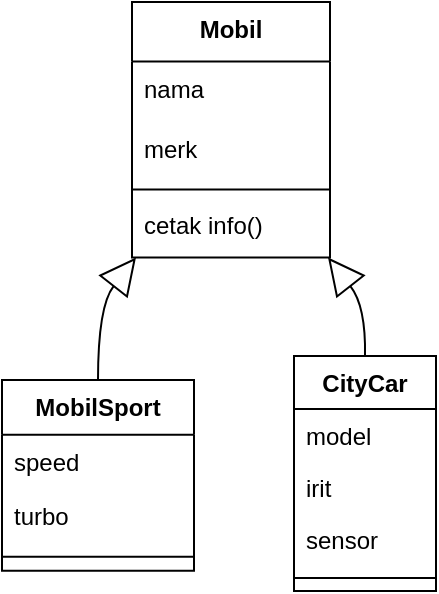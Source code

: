 <mxfile version="24.6.1" type="device">
  <diagram name="Page-1" id="HqznSrjni6mMekY7EWhB">
    <mxGraphModel dx="691" dy="421" grid="1" gridSize="10" guides="1" tooltips="1" connect="1" arrows="1" fold="1" page="1" pageScale="1" pageWidth="850" pageHeight="1100" math="0" shadow="0">
      <root>
        <mxCell id="0" />
        <mxCell id="1" parent="0" />
        <mxCell id="yGTgXKmS1KsHSbo8odJj-112" value="Mobil" style="swimlane;fontStyle=1;align=center;verticalAlign=top;childLayout=stackLayout;horizontal=1;startSize=29.75;horizontalStack=0;resizeParent=1;resizeParentMax=0;resizeLast=0;collapsible=0;marginBottom=0;" vertex="1" parent="1">
          <mxGeometry x="175" y="20" width="99" height="127.75" as="geometry" />
        </mxCell>
        <mxCell id="yGTgXKmS1KsHSbo8odJj-113" value="nama" style="text;strokeColor=none;fillColor=none;align=left;verticalAlign=top;spacingLeft=4;spacingRight=4;overflow=hidden;rotatable=0;points=[[0,0.5],[1,0.5]];portConstraint=eastwest;" vertex="1" parent="yGTgXKmS1KsHSbo8odJj-112">
          <mxGeometry y="29.75" width="99" height="30" as="geometry" />
        </mxCell>
        <mxCell id="yGTgXKmS1KsHSbo8odJj-114" value="merk" style="text;strokeColor=none;fillColor=none;align=left;verticalAlign=top;spacingLeft=4;spacingRight=4;overflow=hidden;rotatable=0;points=[[0,0.5],[1,0.5]];portConstraint=eastwest;" vertex="1" parent="yGTgXKmS1KsHSbo8odJj-112">
          <mxGeometry y="59.75" width="99" height="30" as="geometry" />
        </mxCell>
        <mxCell id="yGTgXKmS1KsHSbo8odJj-115" style="line;strokeWidth=1;fillColor=none;align=left;verticalAlign=middle;spacingTop=-1;spacingLeft=3;spacingRight=3;rotatable=0;labelPosition=right;points=[];portConstraint=eastwest;strokeColor=inherit;" vertex="1" parent="yGTgXKmS1KsHSbo8odJj-112">
          <mxGeometry y="89.75" width="99" height="8" as="geometry" />
        </mxCell>
        <mxCell id="yGTgXKmS1KsHSbo8odJj-116" value="cetak info()" style="text;strokeColor=none;fillColor=none;align=left;verticalAlign=top;spacingLeft=4;spacingRight=4;overflow=hidden;rotatable=0;points=[[0,0.5],[1,0.5]];portConstraint=eastwest;" vertex="1" parent="yGTgXKmS1KsHSbo8odJj-112">
          <mxGeometry y="97.75" width="99" height="30" as="geometry" />
        </mxCell>
        <mxCell id="yGTgXKmS1KsHSbo8odJj-117" value="MobilSport" style="swimlane;fontStyle=1;align=center;verticalAlign=top;childLayout=stackLayout;horizontal=1;startSize=27.429;horizontalStack=0;resizeParent=1;resizeParentMax=0;resizeLast=0;collapsible=0;marginBottom=0;" vertex="1" parent="1">
          <mxGeometry x="110" y="209" width="96" height="95.429" as="geometry" />
        </mxCell>
        <mxCell id="yGTgXKmS1KsHSbo8odJj-118" value="speed" style="text;strokeColor=none;fillColor=none;align=left;verticalAlign=top;spacingLeft=4;spacingRight=4;overflow=hidden;rotatable=0;points=[[0,0.5],[1,0.5]];portConstraint=eastwest;" vertex="1" parent="yGTgXKmS1KsHSbo8odJj-117">
          <mxGeometry y="27.429" width="96" height="27" as="geometry" />
        </mxCell>
        <mxCell id="yGTgXKmS1KsHSbo8odJj-119" value="turbo" style="text;strokeColor=none;fillColor=none;align=left;verticalAlign=top;spacingLeft=4;spacingRight=4;overflow=hidden;rotatable=0;points=[[0,0.5],[1,0.5]];portConstraint=eastwest;" vertex="1" parent="yGTgXKmS1KsHSbo8odJj-117">
          <mxGeometry y="54.429" width="96" height="27" as="geometry" />
        </mxCell>
        <mxCell id="yGTgXKmS1KsHSbo8odJj-120" style="line;strokeWidth=1;fillColor=none;align=left;verticalAlign=middle;spacingTop=-1;spacingLeft=3;spacingRight=3;rotatable=0;labelPosition=right;points=[];portConstraint=eastwest;strokeColor=inherit;" vertex="1" parent="yGTgXKmS1KsHSbo8odJj-117">
          <mxGeometry y="81.429" width="96" height="14" as="geometry" />
        </mxCell>
        <mxCell id="yGTgXKmS1KsHSbo8odJj-121" value="CityCar" style="swimlane;fontStyle=1;align=center;verticalAlign=top;childLayout=stackLayout;horizontal=1;startSize=26.444;horizontalStack=0;resizeParent=1;resizeParentMax=0;resizeLast=0;collapsible=0;marginBottom=0;" vertex="1" parent="1">
          <mxGeometry x="256" y="197" width="71" height="117.444" as="geometry" />
        </mxCell>
        <mxCell id="yGTgXKmS1KsHSbo8odJj-122" value="model" style="text;strokeColor=none;fillColor=none;align=left;verticalAlign=top;spacingLeft=4;spacingRight=4;overflow=hidden;rotatable=0;points=[[0,0.5],[1,0.5]];portConstraint=eastwest;" vertex="1" parent="yGTgXKmS1KsHSbo8odJj-121">
          <mxGeometry y="26.444" width="71" height="26" as="geometry" />
        </mxCell>
        <mxCell id="yGTgXKmS1KsHSbo8odJj-123" value="irit" style="text;strokeColor=none;fillColor=none;align=left;verticalAlign=top;spacingLeft=4;spacingRight=4;overflow=hidden;rotatable=0;points=[[0,0.5],[1,0.5]];portConstraint=eastwest;" vertex="1" parent="yGTgXKmS1KsHSbo8odJj-121">
          <mxGeometry y="52.444" width="71" height="26" as="geometry" />
        </mxCell>
        <mxCell id="yGTgXKmS1KsHSbo8odJj-124" value="sensor" style="text;strokeColor=none;fillColor=none;align=left;verticalAlign=top;spacingLeft=4;spacingRight=4;overflow=hidden;rotatable=0;points=[[0,0.5],[1,0.5]];portConstraint=eastwest;" vertex="1" parent="yGTgXKmS1KsHSbo8odJj-121">
          <mxGeometry y="78.444" width="71" height="26" as="geometry" />
        </mxCell>
        <mxCell id="yGTgXKmS1KsHSbo8odJj-125" style="line;strokeWidth=1;fillColor=none;align=left;verticalAlign=middle;spacingTop=-1;spacingLeft=3;spacingRight=3;rotatable=0;labelPosition=right;points=[];portConstraint=eastwest;strokeColor=inherit;" vertex="1" parent="yGTgXKmS1KsHSbo8odJj-121">
          <mxGeometry y="104.444" width="71" height="13" as="geometry" />
        </mxCell>
        <mxCell id="yGTgXKmS1KsHSbo8odJj-126" value="" style="curved=1;startArrow=block;startSize=16;startFill=0;endArrow=none;exitX=0.02;exitY=1;entryX=0.5;entryY=0;rounded=0;" edge="1" parent="1" source="yGTgXKmS1KsHSbo8odJj-112" target="yGTgXKmS1KsHSbo8odJj-117">
          <mxGeometry relative="1" as="geometry">
            <Array as="points">
              <mxPoint x="158" y="172" />
            </Array>
          </mxGeometry>
        </mxCell>
        <mxCell id="yGTgXKmS1KsHSbo8odJj-127" value="" style="curved=1;startArrow=block;startSize=16;startFill=0;endArrow=none;exitX=0.99;exitY=1;entryX=0.5;entryY=0;rounded=0;" edge="1" parent="1" source="yGTgXKmS1KsHSbo8odJj-112" target="yGTgXKmS1KsHSbo8odJj-121">
          <mxGeometry relative="1" as="geometry">
            <Array as="points">
              <mxPoint x="292" y="172" />
            </Array>
          </mxGeometry>
        </mxCell>
      </root>
    </mxGraphModel>
  </diagram>
</mxfile>
